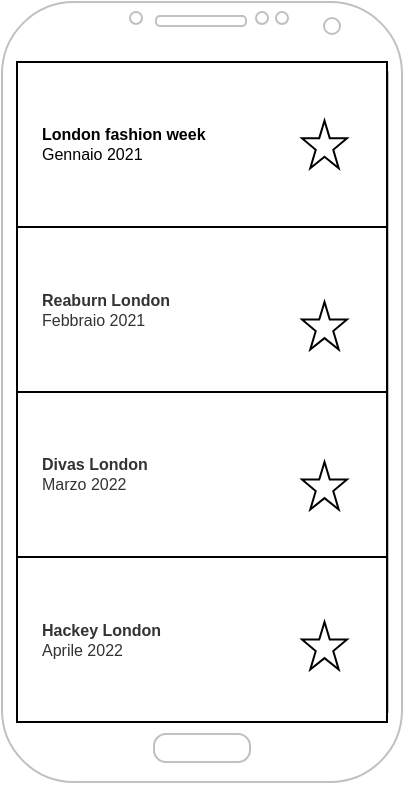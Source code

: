 <mxfile version="14.2.7" type="github">
  <diagram id="hcMy2Z_y78sN9fAc1JS5" name="Page-1">
    <mxGraphModel dx="626" dy="411" grid="1" gridSize="10" guides="1" tooltips="1" connect="1" arrows="1" fold="1" page="1" pageScale="1" pageWidth="827" pageHeight="1169" background="none" math="0" shadow="0">
      <root>
        <mxCell id="0" />
        <mxCell id="1" parent="0" />
        <mxCell id="thtb-wzZfUm6oHh2rwaZ-1" value="" style="verticalLabelPosition=bottom;verticalAlign=top;html=1;shadow=0;dashed=0;strokeWidth=1;shape=mxgraph.android.phone2;strokeColor=#c0c0c0;" vertex="1" parent="1">
          <mxGeometry x="300" y="70" width="200" height="390" as="geometry" />
        </mxCell>
        <mxCell id="thtb-wzZfUm6oHh2rwaZ-2" value="" style="strokeWidth=1;html=1;shadow=0;dashed=0;shape=mxgraph.android.rrect;rSize=0;" vertex="1" parent="1">
          <mxGeometry x="307.5" y="100" width="185" height="330" as="geometry" />
        </mxCell>
        <mxCell id="thtb-wzZfUm6oHh2rwaZ-3" value="&lt;b&gt;London fashion week&lt;/b&gt;&lt;br&gt;Gennaio 2021" style="strokeWidth=1;html=1;shadow=0;dashed=0;shape=mxgraph.android.rrect;rSize=0;align=left;spacingLeft=10;fontSize=8;" vertex="1" parent="thtb-wzZfUm6oHh2rwaZ-2">
          <mxGeometry width="185" height="82.5" as="geometry" />
        </mxCell>
        <mxCell id="thtb-wzZfUm6oHh2rwaZ-4" value="&lt;b&gt;Reaburn London&lt;/b&gt;&lt;br&gt;Febbraio 2021" style="strokeColor=inherit;fillColor=inherit;gradientColor=inherit;strokeWidth=1;html=1;shadow=0;dashed=0;shape=mxgraph.android.rrect;rSize=0;align=left;spacingLeft=10;fontSize=8;fontColor=#333333;" vertex="1" parent="thtb-wzZfUm6oHh2rwaZ-2">
          <mxGeometry y="82.5" width="185" height="82.5" as="geometry" />
        </mxCell>
        <mxCell id="thtb-wzZfUm6oHh2rwaZ-5" value="&lt;b&gt;Divas London&lt;/b&gt;&lt;br&gt;Marzo 2022" style="strokeColor=inherit;fillColor=inherit;gradientColor=inherit;strokeWidth=1;html=1;shadow=0;dashed=0;shape=mxgraph.android.rrect;rSize=0;align=left;spacingLeft=10;fontSize=8;fontColor=#333333;" vertex="1" parent="thtb-wzZfUm6oHh2rwaZ-2">
          <mxGeometry y="165" width="185" height="82.5" as="geometry" />
        </mxCell>
        <mxCell id="thtb-wzZfUm6oHh2rwaZ-6" value="&lt;b&gt;Hackey London&lt;/b&gt;&lt;br&gt;Aprile 2022" style="strokeColor=inherit;fillColor=inherit;gradientColor=inherit;strokeWidth=1;html=1;shadow=0;dashed=0;shape=mxgraph.android.rrect;rSize=0;align=left;spacingLeft=10;fontSize=8;fontColor=#333333;" vertex="1" parent="thtb-wzZfUm6oHh2rwaZ-2">
          <mxGeometry y="247.5" width="185" height="82.5" as="geometry" />
        </mxCell>
        <mxCell id="thtb-wzZfUm6oHh2rwaZ-13" value="" style="verticalLabelPosition=bottom;verticalAlign=top;html=1;shape=mxgraph.basic.star" vertex="1" parent="thtb-wzZfUm6oHh2rwaZ-2">
          <mxGeometry x="142.5" y="280" width="22.5" height="23.75" as="geometry" />
        </mxCell>
        <mxCell id="thtb-wzZfUm6oHh2rwaZ-12" value="" style="verticalLabelPosition=bottom;verticalAlign=top;html=1;shape=mxgraph.basic.star" vertex="1" parent="thtb-wzZfUm6oHh2rwaZ-2">
          <mxGeometry x="142.5" y="200" width="22.5" height="23.75" as="geometry" />
        </mxCell>
        <mxCell id="thtb-wzZfUm6oHh2rwaZ-11" value="" style="verticalLabelPosition=bottom;verticalAlign=top;html=1;shape=mxgraph.basic.star" vertex="1" parent="thtb-wzZfUm6oHh2rwaZ-2">
          <mxGeometry x="142.5" y="120" width="22.5" height="23.75" as="geometry" />
        </mxCell>
        <mxCell id="thtb-wzZfUm6oHh2rwaZ-9" value="" style="verticalLabelPosition=bottom;verticalAlign=top;html=1;shape=mxgraph.basic.star" vertex="1" parent="thtb-wzZfUm6oHh2rwaZ-2">
          <mxGeometry x="142.5" y="29.37" width="22.5" height="23.75" as="geometry" />
        </mxCell>
      </root>
    </mxGraphModel>
  </diagram>
</mxfile>
